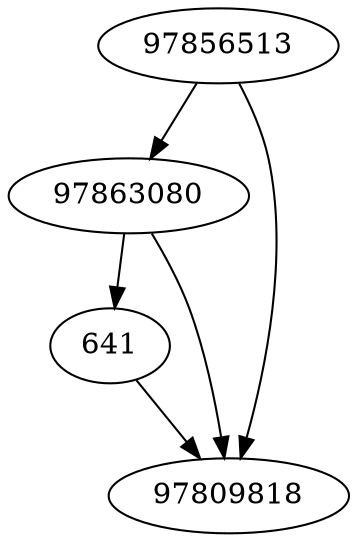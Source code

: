 strict digraph  {
97863080;
97856513;
641;
97809818;
97863080 -> 641;
97863080 -> 97809818;
97856513 -> 97809818;
97856513 -> 97863080;
641 -> 97809818;
}
